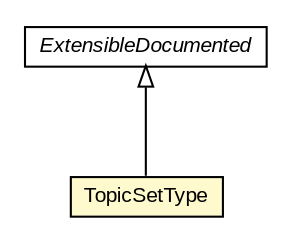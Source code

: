 #!/usr/local/bin/dot
#
# Class diagram 
# Generated by UMLGraph version R5_6-24-gf6e263 (http://www.umlgraph.org/)
#

digraph G {
	edge [fontname="arial",fontsize=10,labelfontname="arial",labelfontsize=10];
	node [fontname="arial",fontsize=10,shape=plaintext];
	nodesep=0.25;
	ranksep=0.5;
	// org.oasis_open.docs.wsn.t_1.TopicSetType
	c1211803 [label=<<table title="org.oasis_open.docs.wsn.t_1.TopicSetType" border="0" cellborder="1" cellspacing="0" cellpadding="2" port="p" bgcolor="lemonChiffon" href="./TopicSetType.html">
		<tr><td><table border="0" cellspacing="0" cellpadding="1">
<tr><td align="center" balign="center"> TopicSetType </td></tr>
		</table></td></tr>
		</table>>, URL="./TopicSetType.html", fontname="arial", fontcolor="black", fontsize=10.0];
	// org.oasis_open.docs.wsn.t_1.ExtensibleDocumented
	c1211808 [label=<<table title="org.oasis_open.docs.wsn.t_1.ExtensibleDocumented" border="0" cellborder="1" cellspacing="0" cellpadding="2" port="p" href="./ExtensibleDocumented.html">
		<tr><td><table border="0" cellspacing="0" cellpadding="1">
<tr><td align="center" balign="center"><font face="arial italic"> ExtensibleDocumented </font></td></tr>
		</table></td></tr>
		</table>>, URL="./ExtensibleDocumented.html", fontname="arial", fontcolor="black", fontsize=10.0];
	//org.oasis_open.docs.wsn.t_1.TopicSetType extends org.oasis_open.docs.wsn.t_1.ExtensibleDocumented
	c1211808:p -> c1211803:p [dir=back,arrowtail=empty];
}

